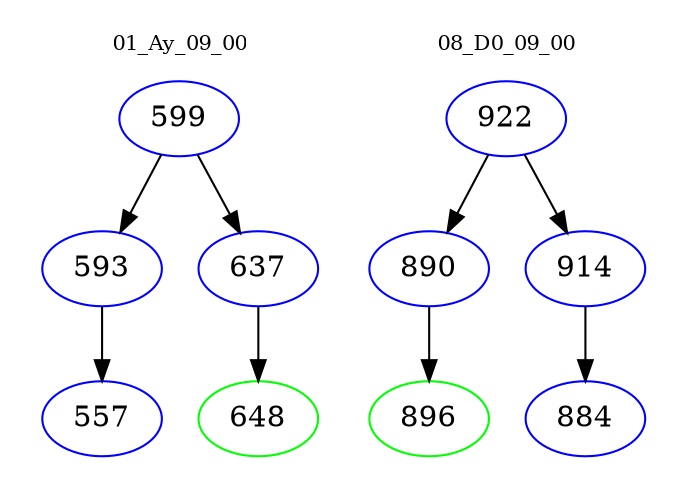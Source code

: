 digraph{
subgraph cluster_0 {
color = white
label = "01_Ay_09_00";
fontsize=10;
T0_599 [label="599", color="blue"]
T0_599 -> T0_593 [color="black"]
T0_593 [label="593", color="blue"]
T0_593 -> T0_557 [color="black"]
T0_557 [label="557", color="blue"]
T0_599 -> T0_637 [color="black"]
T0_637 [label="637", color="blue"]
T0_637 -> T0_648 [color="black"]
T0_648 [label="648", color="green"]
}
subgraph cluster_1 {
color = white
label = "08_D0_09_00";
fontsize=10;
T1_922 [label="922", color="blue"]
T1_922 -> T1_890 [color="black"]
T1_890 [label="890", color="blue"]
T1_890 -> T1_896 [color="black"]
T1_896 [label="896", color="green"]
T1_922 -> T1_914 [color="black"]
T1_914 [label="914", color="blue"]
T1_914 -> T1_884 [color="black"]
T1_884 [label="884", color="blue"]
}
}
